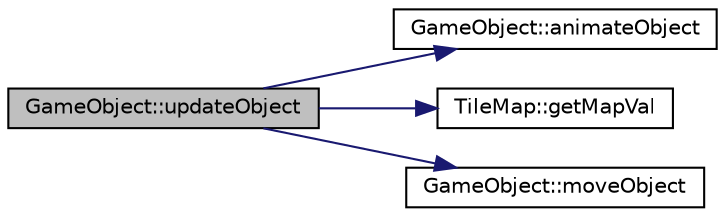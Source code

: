 digraph "GameObject::updateObject"
{
 // LATEX_PDF_SIZE
  bgcolor="transparent";
  edge [fontname="Helvetica",fontsize="10",labelfontname="Helvetica",labelfontsize="10"];
  node [fontname="Helvetica",fontsize="10",shape=record];
  rankdir="LR";
  Node1 [label="GameObject::updateObject",height=0.2,width=0.4,color="black", fillcolor="grey75", style="filled", fontcolor="black",tooltip="Updates the player character with every frame."];
  Node1 -> Node2 [color="midnightblue",fontsize="10",style="solid",fontname="Helvetica"];
  Node2 [label="GameObject::animateObject",height=0.2,width=0.4,color="black",URL="$class_game_object.html#a935c52bfbe49581ac688c87a10d0e0f6",tooltip="Animates the player character."];
  Node1 -> Node3 [color="midnightblue",fontsize="10",style="solid",fontname="Helvetica"];
  Node3 [label="TileMap::getMapVal",height=0.2,width=0.4,color="black",URL="$class_tile_map.html#ad85cb6dd1a3d0f937389dc21e04ee08d",tooltip="Returns the value contained within the x and y values on the map."];
  Node1 -> Node4 [color="midnightblue",fontsize="10",style="solid",fontname="Helvetica"];
  Node4 [label="GameObject::moveObject",height=0.2,width=0.4,color="black",URL="$class_game_object.html#a199c9977858af37c7b09ed247bedef41",tooltip="Handles the movement of the player character."];
}
